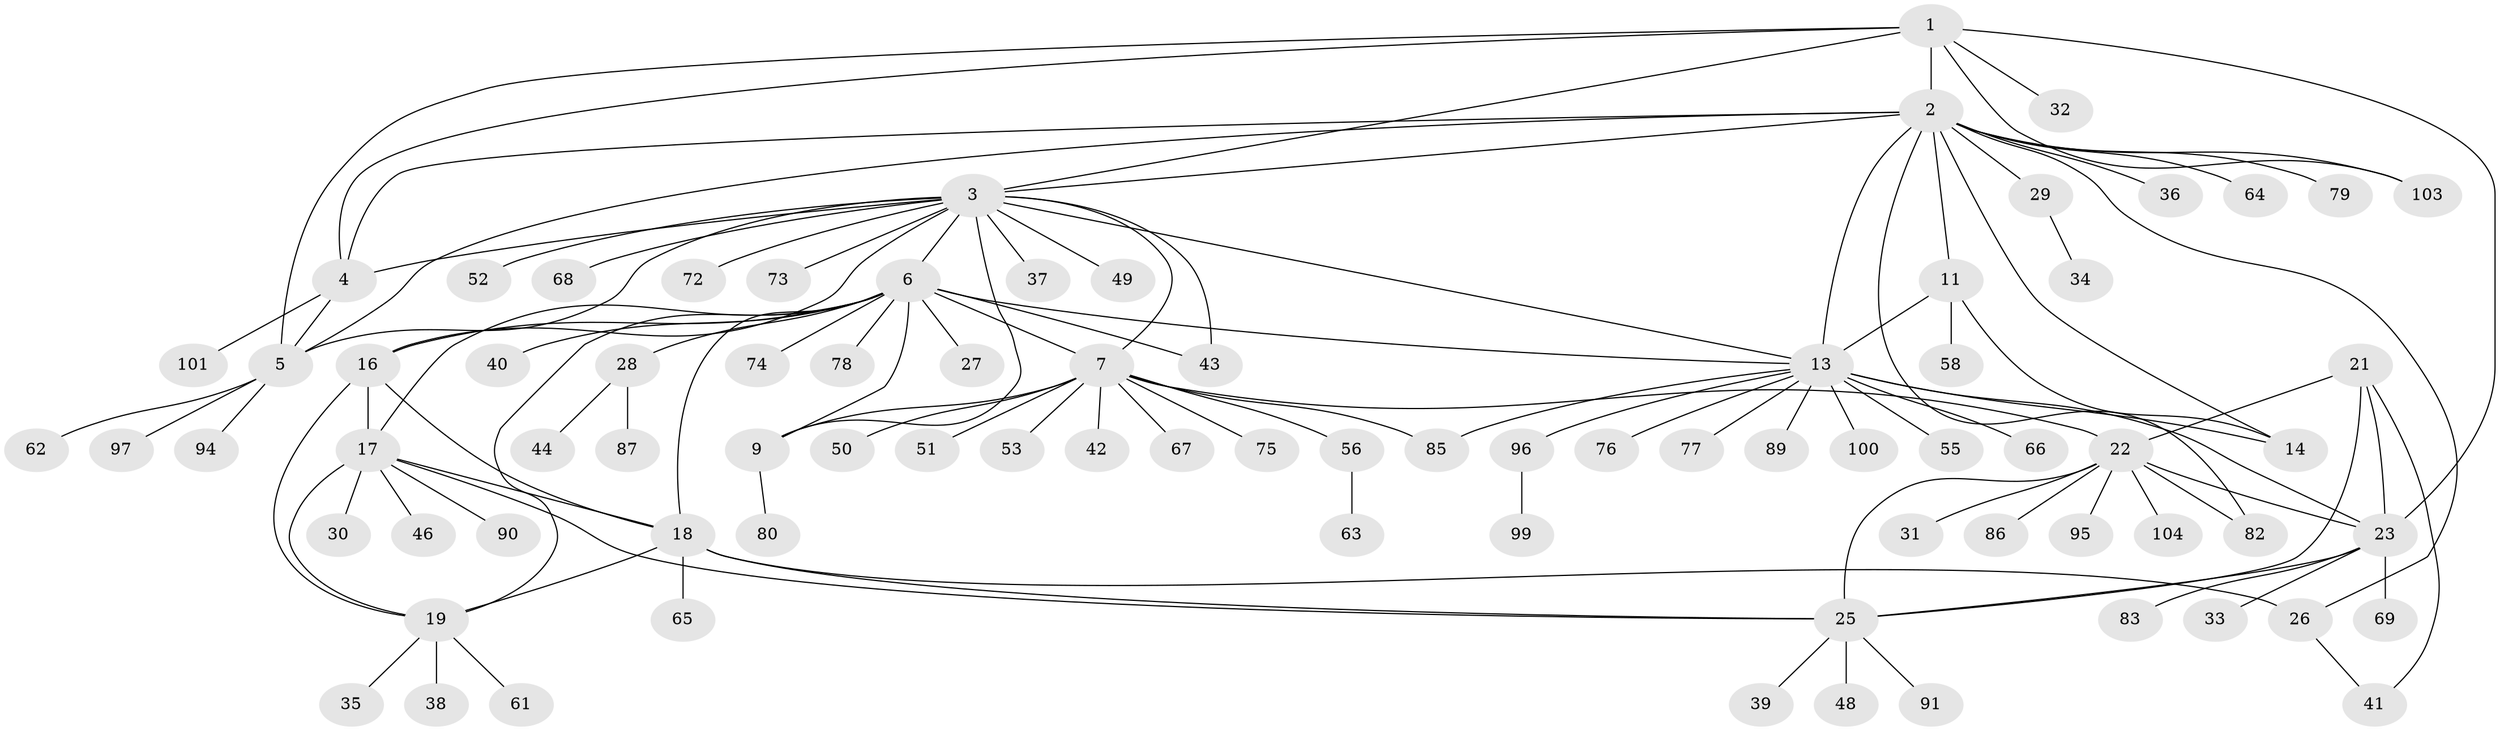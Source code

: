 // Generated by graph-tools (version 1.1) at 2025/52/02/27/25 19:52:20]
// undirected, 83 vertices, 116 edges
graph export_dot {
graph [start="1"]
  node [color=gray90,style=filled];
  1 [super="+54"];
  2 [super="+12"];
  3 [super="+10"];
  4;
  5 [super="+45"];
  6 [super="+20"];
  7 [super="+8"];
  9 [super="+57"];
  11 [super="+98"];
  13 [super="+15"];
  14;
  16;
  17 [super="+92"];
  18 [super="+71"];
  19 [super="+59"];
  21 [super="+60"];
  22 [super="+24"];
  23 [super="+93"];
  25 [super="+47"];
  26;
  27;
  28 [super="+70"];
  29;
  30;
  31;
  32;
  33 [super="+102"];
  34;
  35;
  36;
  37;
  38;
  39;
  40 [super="+105"];
  41;
  42;
  43;
  44;
  46;
  48;
  49;
  50;
  51;
  52 [super="+84"];
  53;
  55;
  56;
  58;
  61;
  62;
  63;
  64;
  65;
  66 [super="+81"];
  67;
  68;
  69;
  72;
  73;
  74;
  75;
  76;
  77;
  78;
  79 [super="+88"];
  80;
  82;
  83;
  85;
  86;
  87;
  89;
  90;
  91;
  94;
  95;
  96;
  97;
  99;
  100;
  101;
  103;
  104;
  1 -- 2;
  1 -- 3;
  1 -- 4;
  1 -- 5;
  1 -- 23;
  1 -- 32;
  1 -- 103;
  2 -- 3;
  2 -- 4;
  2 -- 5;
  2 -- 36;
  2 -- 64;
  2 -- 103;
  2 -- 11;
  2 -- 13 [weight=2];
  2 -- 14;
  2 -- 79;
  2 -- 82;
  2 -- 26;
  2 -- 29;
  3 -- 4;
  3 -- 5;
  3 -- 16;
  3 -- 43;
  3 -- 68;
  3 -- 37;
  3 -- 6;
  3 -- 7 [weight=2];
  3 -- 72;
  3 -- 9;
  3 -- 73;
  3 -- 13;
  3 -- 49;
  3 -- 52;
  4 -- 5;
  4 -- 101;
  5 -- 62;
  5 -- 94;
  5 -- 97;
  6 -- 7 [weight=2];
  6 -- 9;
  6 -- 28;
  6 -- 40;
  6 -- 74;
  6 -- 43;
  6 -- 13;
  6 -- 78;
  6 -- 16;
  6 -- 17;
  6 -- 18;
  6 -- 19;
  6 -- 27;
  7 -- 9 [weight=2];
  7 -- 42;
  7 -- 50;
  7 -- 53;
  7 -- 56;
  7 -- 85;
  7 -- 67;
  7 -- 51;
  7 -- 75;
  7 -- 22;
  9 -- 80;
  11 -- 13 [weight=2];
  11 -- 14;
  11 -- 58;
  13 -- 14 [weight=2];
  13 -- 66;
  13 -- 100;
  13 -- 96;
  13 -- 76;
  13 -- 77;
  13 -- 85;
  13 -- 55;
  13 -- 23;
  13 -- 89;
  16 -- 17;
  16 -- 18;
  16 -- 19;
  17 -- 18;
  17 -- 19;
  17 -- 25;
  17 -- 30;
  17 -- 46;
  17 -- 90;
  18 -- 19;
  18 -- 26;
  18 -- 65;
  18 -- 25;
  19 -- 35;
  19 -- 38;
  19 -- 61;
  21 -- 22 [weight=2];
  21 -- 23;
  21 -- 25;
  21 -- 41;
  22 -- 23 [weight=2];
  22 -- 25 [weight=2];
  22 -- 31;
  22 -- 95;
  22 -- 104;
  22 -- 82;
  22 -- 86;
  23 -- 25;
  23 -- 33;
  23 -- 69;
  23 -- 83;
  25 -- 39;
  25 -- 48;
  25 -- 91;
  26 -- 41;
  28 -- 44;
  28 -- 87;
  29 -- 34;
  56 -- 63;
  96 -- 99;
}
